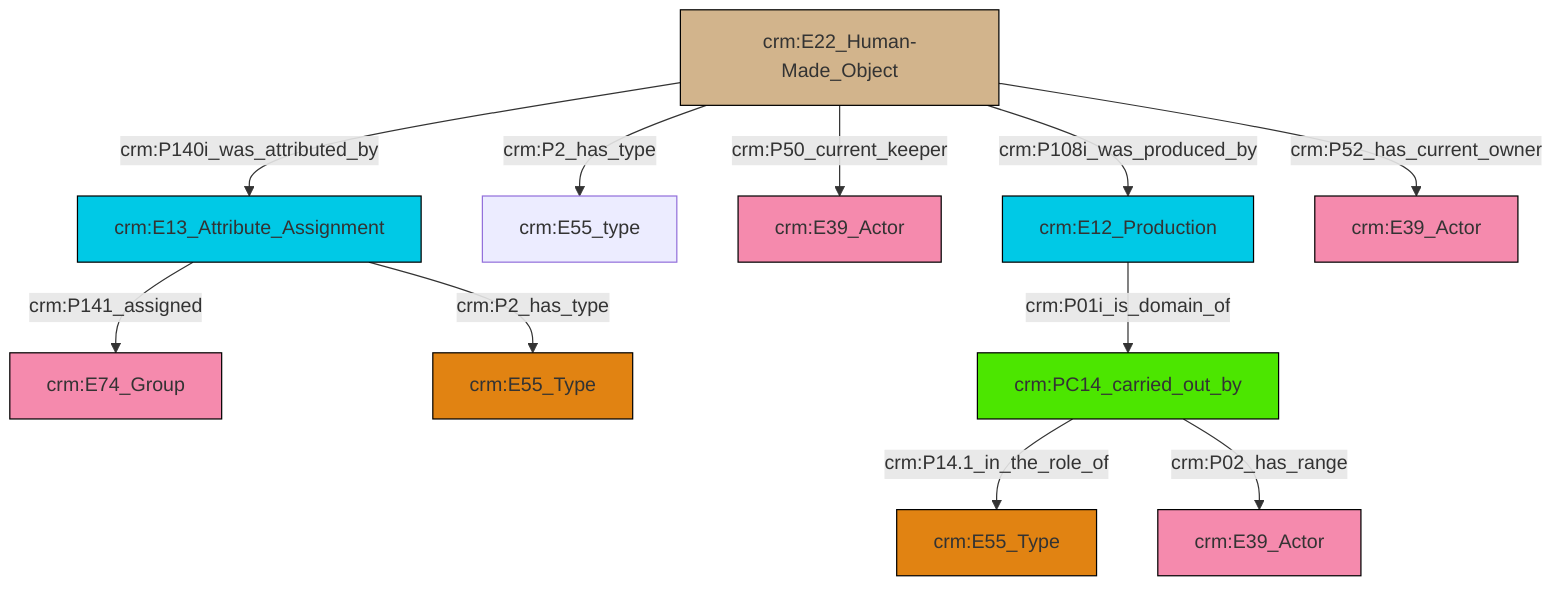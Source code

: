 graph TD
classDef Literal fill:#f2f2f2,stroke:#000000;
classDef CRM_Entity fill:#FFFFFF,stroke:#000000;
classDef Temporal_Entity fill:#00C9E6, stroke:#000000;
classDef Type fill:#E18312, stroke:#000000;
classDef Time-Span fill:#2C9C91, stroke:#000000;
classDef Appellation fill:#FFEB7F, stroke:#000000;
classDef Place fill:#008836, stroke:#000000;
classDef Persistent_Item fill:#B266B2, stroke:#000000;
classDef Conceptual_Object fill:#FFD700, stroke:#000000;
classDef Physical_Thing fill:#D2B48C, stroke:#000000;
classDef Actor fill:#f58aad, stroke:#000000;
classDef PC_Classes fill:#4ce600, stroke:#000000;
classDef Multi fill:#cccccc,stroke:#000000;

0["crm:E13_Attribute_Assignment"]:::Temporal_Entity -->|crm:P141_assigned| 1["crm:E74_Group"]:::Actor
6["crm:E22_Human-Made_Object"]:::Physical_Thing -->|crm:P140i_was_attributed_by| 0["crm:E13_Attribute_Assignment"]:::Temporal_Entity
6["crm:E22_Human-Made_Object"]:::Physical_Thing -->|crm:P50_current_keeper| 7["crm:E39_Actor"]:::Actor
6["crm:E22_Human-Made_Object"]:::Physical_Thing -->|crm:P2_has_type| 2["crm:E55_type"]:::Default
6["crm:E22_Human-Made_Object"]:::Physical_Thing -->|crm:P108i_was_produced_by| 11["crm:E12_Production"]:::Temporal_Entity
6["crm:E22_Human-Made_Object"]:::Physical_Thing -->|crm:P52_has_current_owner| 12["crm:E39_Actor"]:::Actor
13["crm:PC14_carried_out_by"]:::PC_Classes -->|crm:P14.1_in_the_role_of| 9["crm:E55_Type"]:::Type
11["crm:E12_Production"]:::Temporal_Entity -->|crm:P01i_is_domain_of| 13["crm:PC14_carried_out_by"]:::PC_Classes
0["crm:E13_Attribute_Assignment"]:::Temporal_Entity -->|crm:P2_has_type| 4["crm:E55_Type"]:::Type
13["crm:PC14_carried_out_by"]:::PC_Classes -->|crm:P02_has_range| 17["crm:E39_Actor"]:::Actor